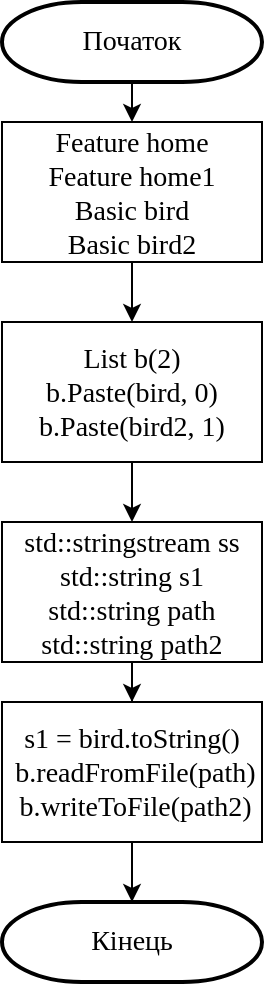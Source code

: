 <mxfile version="14.7.2"><diagram name="Page-1" id="OG2B8AzrBvfdGUtKCgec"><mxGraphModel dx="946" dy="662" grid="1" gridSize="10" guides="1" tooltips="1" connect="1" arrows="1" fold="1" page="1" pageScale="1" pageWidth="827" pageHeight="1169" math="0" shadow="0"><root><mxCell id="0"/><mxCell id="1" parent="0"/><mxCell id="r4jPQjEkQ-dV1Pu4FZfD-3" style="edgeStyle=orthogonalEdgeStyle;rounded=0;orthogonalLoop=1;jettySize=auto;html=1;entryX=0.5;entryY=0;entryDx=0;entryDy=0;" edge="1" parent="1" target="r4jPQjEkQ-dV1Pu4FZfD-5"><mxGeometry relative="1" as="geometry"><mxPoint x="635" y="550" as="sourcePoint"/></mxGeometry></mxCell><mxCell id="r4jPQjEkQ-dV1Pu4FZfD-4" style="edgeStyle=orthogonalEdgeStyle;rounded=0;orthogonalLoop=1;jettySize=auto;html=1;entryX=0.5;entryY=0;entryDx=0;entryDy=0;" edge="1" parent="1" source="r4jPQjEkQ-dV1Pu4FZfD-5" target="r4jPQjEkQ-dV1Pu4FZfD-8"><mxGeometry relative="1" as="geometry"/></mxCell><mxCell id="r4jPQjEkQ-dV1Pu4FZfD-5" value="&lt;p style=&quot;margin: 0px ; font-stretch: normal ; line-height: normal ; font-size: 14px&quot;&gt;&lt;font face=&quot;Times New Roman&quot;&gt;Feature home&lt;/font&gt;&lt;/p&gt;&lt;p style=&quot;margin: 0px ; font-stretch: normal ; line-height: normal ; font-size: 14px&quot;&gt;&lt;font face=&quot;Times New Roman&quot;&gt;Feature home1&lt;/font&gt;&lt;/p&gt;&lt;p style=&quot;margin: 0px ; font-stretch: normal ; line-height: normal ; font-size: 14px&quot;&gt;&lt;font face=&quot;Times New Roman&quot;&gt;Basic bird&lt;/font&gt;&lt;/p&gt;&lt;p style=&quot;margin: 0px ; font-stretch: normal ; line-height: normal ; font-size: 14px&quot;&gt;&lt;font face=&quot;Times New Roman&quot;&gt;Basic bird2&lt;/font&gt;&lt;/p&gt;" style="rounded=0;whiteSpace=wrap;html=1;" vertex="1" parent="1"><mxGeometry x="570" y="570" width="130" height="70" as="geometry"/></mxCell><mxCell id="r4jPQjEkQ-dV1Pu4FZfD-6" value="&lt;font style=&quot;font-size: 14px&quot; face=&quot;Times New Roman&quot;&gt;Початок&lt;/font&gt;" style="strokeWidth=2;html=1;shape=mxgraph.flowchart.terminator;whiteSpace=wrap;" vertex="1" parent="1"><mxGeometry x="570" y="510" width="130" height="40" as="geometry"/></mxCell><mxCell id="r4jPQjEkQ-dV1Pu4FZfD-7" style="edgeStyle=orthogonalEdgeStyle;rounded=0;orthogonalLoop=1;jettySize=auto;html=1;entryX=0.5;entryY=0;entryDx=0;entryDy=0;" edge="1" parent="1" source="r4jPQjEkQ-dV1Pu4FZfD-8" target="r4jPQjEkQ-dV1Pu4FZfD-11"><mxGeometry relative="1" as="geometry"/></mxCell><mxCell id="r4jPQjEkQ-dV1Pu4FZfD-8" value="&lt;p style=&quot;margin: 0px ; font-stretch: normal ; line-height: normal ; font-size: 14px&quot;&gt;&lt;font face=&quot;Times New Roman&quot; style=&quot;font-size: 14px&quot;&gt;List b(2)&lt;/font&gt;&lt;/p&gt;&lt;p style=&quot;margin: 0px ; font-stretch: normal ; line-height: normal ; font-size: 14px&quot;&gt;&lt;font face=&quot;Times New Roman&quot; style=&quot;font-size: 14px&quot;&gt;b.Paste(bird, 0)&lt;/font&gt;&lt;/p&gt;&lt;p style=&quot;margin: 0px ; font-stretch: normal ; line-height: normal ; font-size: 14px&quot;&gt;&lt;font face=&quot;Times New Roman&quot; style=&quot;font-size: 14px&quot;&gt;b.Paste(bird2, 1)&lt;/font&gt;&lt;/p&gt;" style="rounded=0;whiteSpace=wrap;html=1;" vertex="1" parent="1"><mxGeometry x="570" y="670" width="130" height="70" as="geometry"/></mxCell><mxCell id="r4jPQjEkQ-dV1Pu4FZfD-9" value="&lt;font face=&quot;Times New Roman&quot;&gt;&lt;span style=&quot;font-size: 14px&quot;&gt;Кінець&lt;/span&gt;&lt;/font&gt;" style="strokeWidth=2;html=1;shape=mxgraph.flowchart.terminator;whiteSpace=wrap;" vertex="1" parent="1"><mxGeometry x="570" y="960" width="130" height="40" as="geometry"/></mxCell><mxCell id="r4jPQjEkQ-dV1Pu4FZfD-14" value="" style="edgeStyle=orthogonalEdgeStyle;rounded=0;orthogonalLoop=1;jettySize=auto;html=1;fontFamily=Times New Roman;fontSize=14;endArrow=classic;endFill=1;" edge="1" parent="1" source="r4jPQjEkQ-dV1Pu4FZfD-11" target="r4jPQjEkQ-dV1Pu4FZfD-13"><mxGeometry relative="1" as="geometry"/></mxCell><mxCell id="r4jPQjEkQ-dV1Pu4FZfD-11" value="&lt;p style=&quot;margin: 0px ; font-stretch: normal ; line-height: normal ; font-size: 14px&quot;&gt;&lt;font face=&quot;Times New Roman&quot; style=&quot;font-size: 14px&quot;&gt;std::stringstream ss&lt;/font&gt;&lt;/p&gt;&lt;p style=&quot;margin: 0px ; font-stretch: normal ; line-height: normal ; font-size: 14px&quot;&gt;&lt;font face=&quot;Times New Roman&quot; style=&quot;font-size: 14px&quot;&gt;std::string s1&lt;/font&gt;&lt;/p&gt;&lt;p style=&quot;margin: 0px ; font-stretch: normal ; line-height: normal ; font-size: 14px&quot;&gt;&lt;font face=&quot;Times New Roman&quot; style=&quot;font-size: 14px&quot;&gt;std::string path&lt;/font&gt;&lt;/p&gt;&lt;p style=&quot;margin: 0px ; font-stretch: normal ; line-height: normal ; font-size: 14px&quot;&gt;&lt;font face=&quot;Times New Roman&quot; style=&quot;font-size: 14px&quot;&gt;std::string path2&lt;/font&gt;&lt;/p&gt;" style="rounded=0;whiteSpace=wrap;html=1;" vertex="1" parent="1"><mxGeometry x="570" y="770" width="130" height="70" as="geometry"/></mxCell><mxCell id="r4jPQjEkQ-dV1Pu4FZfD-15" value="" style="edgeStyle=orthogonalEdgeStyle;rounded=0;orthogonalLoop=1;jettySize=auto;html=1;fontFamily=Times New Roman;fontSize=14;endArrow=classic;endFill=1;" edge="1" parent="1" source="r4jPQjEkQ-dV1Pu4FZfD-13" target="r4jPQjEkQ-dV1Pu4FZfD-9"><mxGeometry relative="1" as="geometry"/></mxCell><mxCell id="r4jPQjEkQ-dV1Pu4FZfD-13" value="&lt;p style=&quot;margin: 0px ; font-stretch: normal ; line-height: normal&quot;&gt;&lt;font face=&quot;Times New Roman&quot; style=&quot;font-size: 14px&quot;&gt;s1 = bird.toString()&lt;/font&gt;&lt;/p&gt;&lt;p style=&quot;margin: 0px ; font-stretch: normal ; line-height: normal ; font-size: 14px&quot;&gt;&lt;font face=&quot;Times New Roman&quot; style=&quot;font-size: 14px&quot;&gt;&amp;nbsp;b.readFromFile(path)&lt;/font&gt;&lt;/p&gt;&lt;p style=&quot;margin: 0px ; font-stretch: normal ; line-height: normal ; font-size: 14px&quot;&gt;&lt;font face=&quot;Times New Roman&quot; style=&quot;font-size: 14px&quot;&gt;&amp;nbsp;b.writeToFile(path2)&lt;/font&gt;&lt;/p&gt;" style="rounded=0;whiteSpace=wrap;html=1;" vertex="1" parent="1"><mxGeometry x="570" y="860" width="130" height="70" as="geometry"/></mxCell></root></mxGraphModel></diagram></mxfile>